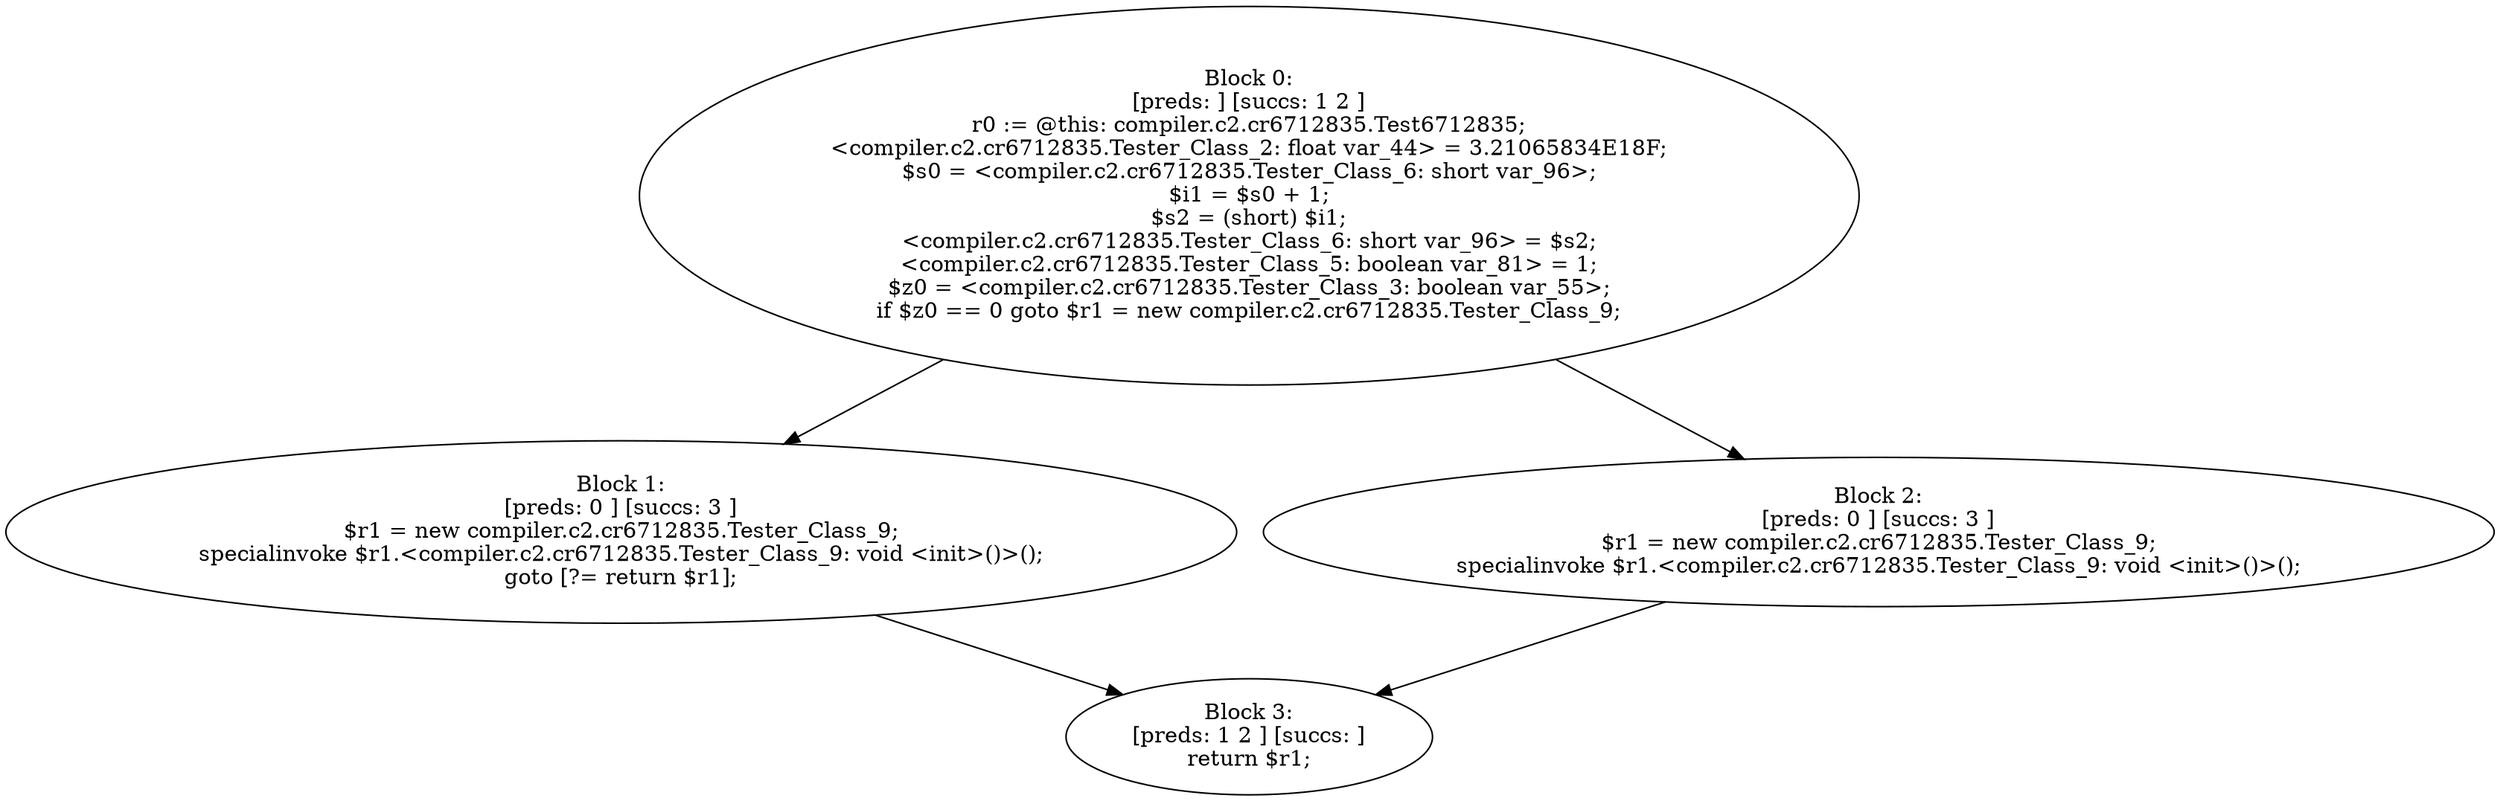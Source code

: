 digraph "unitGraph" {
    "Block 0:
[preds: ] [succs: 1 2 ]
r0 := @this: compiler.c2.cr6712835.Test6712835;
<compiler.c2.cr6712835.Tester_Class_2: float var_44> = 3.21065834E18F;
$s0 = <compiler.c2.cr6712835.Tester_Class_6: short var_96>;
$i1 = $s0 + 1;
$s2 = (short) $i1;
<compiler.c2.cr6712835.Tester_Class_6: short var_96> = $s2;
<compiler.c2.cr6712835.Tester_Class_5: boolean var_81> = 1;
$z0 = <compiler.c2.cr6712835.Tester_Class_3: boolean var_55>;
if $z0 == 0 goto $r1 = new compiler.c2.cr6712835.Tester_Class_9;
"
    "Block 1:
[preds: 0 ] [succs: 3 ]
$r1 = new compiler.c2.cr6712835.Tester_Class_9;
specialinvoke $r1.<compiler.c2.cr6712835.Tester_Class_9: void <init>()>();
goto [?= return $r1];
"
    "Block 2:
[preds: 0 ] [succs: 3 ]
$r1 = new compiler.c2.cr6712835.Tester_Class_9;
specialinvoke $r1.<compiler.c2.cr6712835.Tester_Class_9: void <init>()>();
"
    "Block 3:
[preds: 1 2 ] [succs: ]
return $r1;
"
    "Block 0:
[preds: ] [succs: 1 2 ]
r0 := @this: compiler.c2.cr6712835.Test6712835;
<compiler.c2.cr6712835.Tester_Class_2: float var_44> = 3.21065834E18F;
$s0 = <compiler.c2.cr6712835.Tester_Class_6: short var_96>;
$i1 = $s0 + 1;
$s2 = (short) $i1;
<compiler.c2.cr6712835.Tester_Class_6: short var_96> = $s2;
<compiler.c2.cr6712835.Tester_Class_5: boolean var_81> = 1;
$z0 = <compiler.c2.cr6712835.Tester_Class_3: boolean var_55>;
if $z0 == 0 goto $r1 = new compiler.c2.cr6712835.Tester_Class_9;
"->"Block 1:
[preds: 0 ] [succs: 3 ]
$r1 = new compiler.c2.cr6712835.Tester_Class_9;
specialinvoke $r1.<compiler.c2.cr6712835.Tester_Class_9: void <init>()>();
goto [?= return $r1];
";
    "Block 0:
[preds: ] [succs: 1 2 ]
r0 := @this: compiler.c2.cr6712835.Test6712835;
<compiler.c2.cr6712835.Tester_Class_2: float var_44> = 3.21065834E18F;
$s0 = <compiler.c2.cr6712835.Tester_Class_6: short var_96>;
$i1 = $s0 + 1;
$s2 = (short) $i1;
<compiler.c2.cr6712835.Tester_Class_6: short var_96> = $s2;
<compiler.c2.cr6712835.Tester_Class_5: boolean var_81> = 1;
$z0 = <compiler.c2.cr6712835.Tester_Class_3: boolean var_55>;
if $z0 == 0 goto $r1 = new compiler.c2.cr6712835.Tester_Class_9;
"->"Block 2:
[preds: 0 ] [succs: 3 ]
$r1 = new compiler.c2.cr6712835.Tester_Class_9;
specialinvoke $r1.<compiler.c2.cr6712835.Tester_Class_9: void <init>()>();
";
    "Block 1:
[preds: 0 ] [succs: 3 ]
$r1 = new compiler.c2.cr6712835.Tester_Class_9;
specialinvoke $r1.<compiler.c2.cr6712835.Tester_Class_9: void <init>()>();
goto [?= return $r1];
"->"Block 3:
[preds: 1 2 ] [succs: ]
return $r1;
";
    "Block 2:
[preds: 0 ] [succs: 3 ]
$r1 = new compiler.c2.cr6712835.Tester_Class_9;
specialinvoke $r1.<compiler.c2.cr6712835.Tester_Class_9: void <init>()>();
"->"Block 3:
[preds: 1 2 ] [succs: ]
return $r1;
";
}
